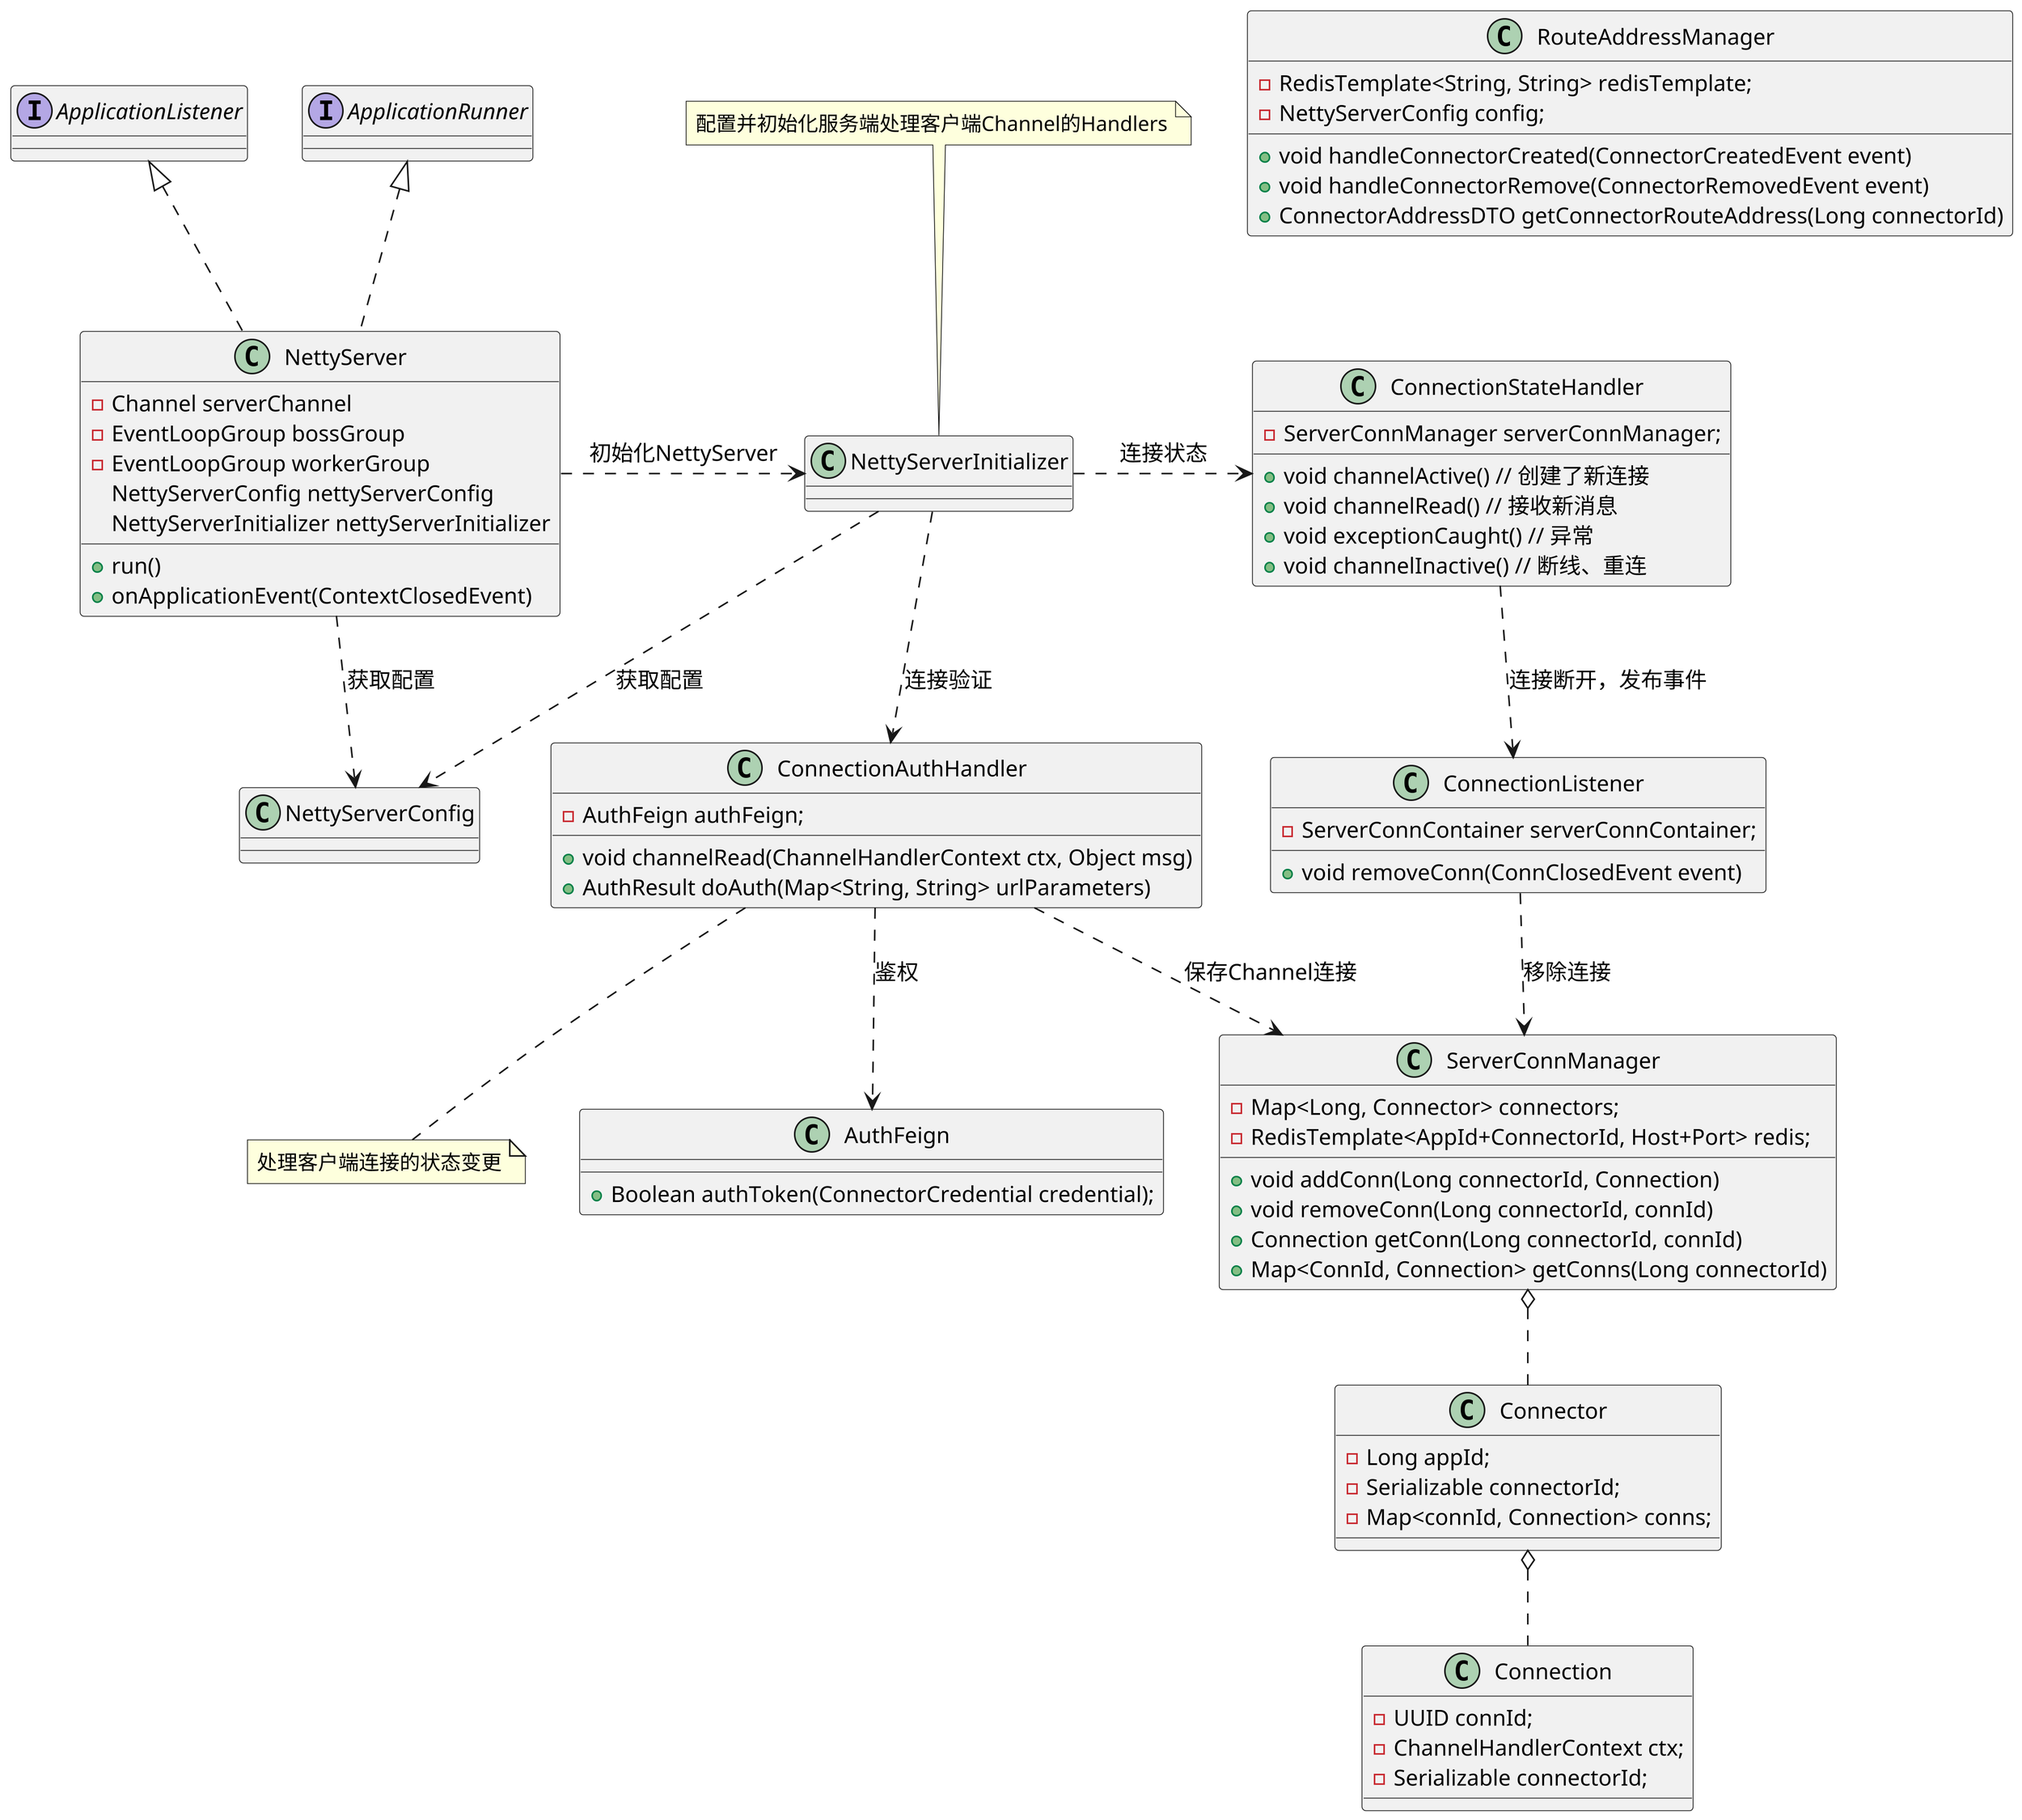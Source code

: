@startuml
'https://plantuml.com/class-diagram
skinparam shadowing false
skinparam defaultFontName xfonts-wqy
skinparam dpi 300
skinparam activity  {
    DiamondFontSize 14
    ArrowFontSize 14
    FontSize 14
}

class NettyServerConfig
class NettyServer implements ApplicationListener, ApplicationRunner {
    - Channel serverChannel
    - EventLoopGroup bossGroup
    - EventLoopGroup workerGroup
    NettyServerConfig nettyServerConfig
    NettyServerInitializer nettyServerInitializer
    + run()
    + onApplicationEvent(ContextClosedEvent)
}

class NettyServerInitializer {
}
note top of NettyServerInitializer: 配置并初始化服务端处理客户端Channel的Handlers

class ConnectionAuthHandler  {
    - AuthFeign authFeign;
    + void channelRead(ChannelHandlerContext ctx, Object msg)
    + AuthResult doAuth(Map<String, String> urlParameters)
}
note bottom: 处理客户端连接的状态变更

class AuthFeign {
    + Boolean authToken(ConnectorCredential credential);
}
ConnectionAuthHandler ..> AuthFeign: 鉴权


NettyServer .> NettyServerInitializer : 初始化NettyServer
NettyServer .> NettyServerConfig: 获取配置
NettyServerInitializer ..> NettyServerConfig: 获取配置
NettyServerInitializer .> ConnectionStateHandler: 连接状态
NettyServerInitializer ..> ConnectionAuthHandler: 连接验证

class ServerConnManager {
    - Map<Long, Connector> connectors;
    - RedisTemplate<AppId+ConnectorId, Host+Port> redis;
    + void addConn(Long connectorId, Connection)
    + void removeConn(Long connectorId, connId)
    + Connection getConn(Long connectorId, connId)
    + Map<ConnId, Connection> getConns(Long connectorId)
}

class Connector {
    - Long appId;
    - Serializable connectorId;
    - Map<connId, Connection> conns;
}

class Connection {
    - UUID connId;
    - ChannelHandlerContext ctx;
    - Serializable connectorId;
}

ConnectionAuthHandler ..> ServerConnManager: 保存Channel连接
ServerConnManager o.. Connector
Connector o.. Connection


class ConnectionStateHandler {
    - ServerConnManager serverConnManager;
    + void channelActive() // 创建了新连接
    + void channelRead() // 接收新消息
    + void exceptionCaught() // 异常
    + void channelInactive() // 断线、重连
}

class ConnectionListener {
    - ServerConnContainer serverConnContainer;
    + void removeConn(ConnClosedEvent event)
}

ConnectionStateHandler ..> ConnectionListener: 连接断开，发布事件
ConnectionListener ..> ServerConnManager: 移除连接

class RouteAddressManager {
    - RedisTemplate<String, String> redisTemplate;
    - NettyServerConfig config;
    + void handleConnectorCreated(ConnectorCreatedEvent event)
    + void handleConnectorRemove(ConnectorRemovedEvent event)
    + ConnectorAddressDTO getConnectorRouteAddress(Long connectorId)
}
@enduml